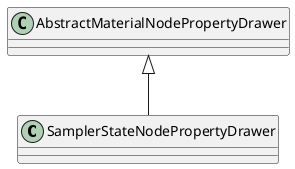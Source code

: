@startuml
class SamplerStateNodePropertyDrawer {
}
AbstractMaterialNodePropertyDrawer <|-- SamplerStateNodePropertyDrawer
@enduml
